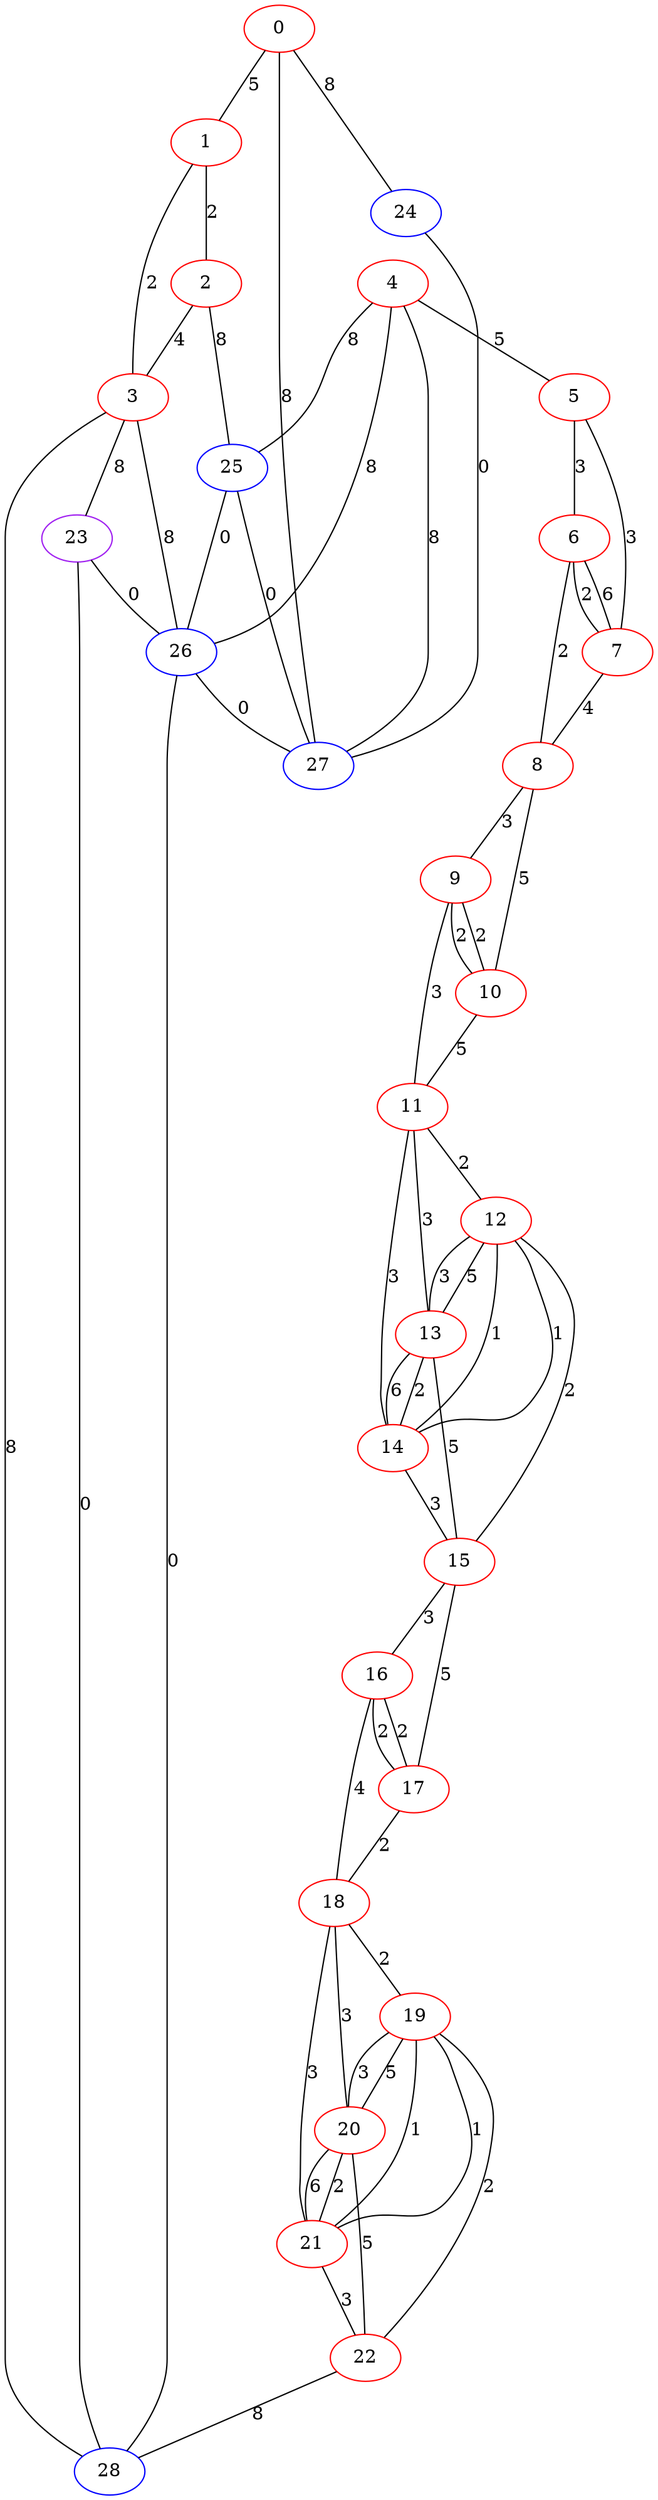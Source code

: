 graph "" {
0 [color=red, weight=1];
1 [color=red, weight=1];
2 [color=red, weight=1];
3 [color=red, weight=1];
4 [color=red, weight=1];
5 [color=red, weight=1];
6 [color=red, weight=1];
7 [color=red, weight=1];
8 [color=red, weight=1];
9 [color=red, weight=1];
10 [color=red, weight=1];
11 [color=red, weight=1];
12 [color=red, weight=1];
13 [color=red, weight=1];
14 [color=red, weight=1];
15 [color=red, weight=1];
16 [color=red, weight=1];
17 [color=red, weight=1];
18 [color=red, weight=1];
19 [color=red, weight=1];
20 [color=red, weight=1];
21 [color=red, weight=1];
22 [color=red, weight=1];
23 [color=purple, weight=4];
24 [color=blue, weight=3];
25 [color=blue, weight=3];
26 [color=blue, weight=3];
27 [color=blue, weight=3];
28 [color=blue, weight=3];
0 -- 24  [key=0, label=8];
0 -- 1  [key=0, label=5];
0 -- 27  [key=0, label=8];
1 -- 2  [key=0, label=2];
1 -- 3  [key=0, label=2];
2 -- 3  [key=0, label=4];
2 -- 25  [key=0, label=8];
3 -- 28  [key=0, label=8];
3 -- 26  [key=0, label=8];
3 -- 23  [key=0, label=8];
4 -- 25  [key=0, label=8];
4 -- 26  [key=0, label=8];
4 -- 27  [key=0, label=8];
4 -- 5  [key=0, label=5];
5 -- 6  [key=0, label=3];
5 -- 7  [key=0, label=3];
6 -- 8  [key=0, label=2];
6 -- 7  [key=0, label=6];
6 -- 7  [key=1, label=2];
7 -- 8  [key=0, label=4];
8 -- 9  [key=0, label=3];
8 -- 10  [key=0, label=5];
9 -- 10  [key=0, label=2];
9 -- 10  [key=1, label=2];
9 -- 11  [key=0, label=3];
10 -- 11  [key=0, label=5];
11 -- 12  [key=0, label=2];
11 -- 13  [key=0, label=3];
11 -- 14  [key=0, label=3];
12 -- 13  [key=0, label=3];
12 -- 13  [key=1, label=5];
12 -- 14  [key=0, label=1];
12 -- 14  [key=1, label=1];
12 -- 15  [key=0, label=2];
13 -- 14  [key=0, label=2];
13 -- 14  [key=1, label=6];
13 -- 15  [key=0, label=5];
14 -- 15  [key=0, label=3];
15 -- 16  [key=0, label=3];
15 -- 17  [key=0, label=5];
16 -- 17  [key=0, label=2];
16 -- 17  [key=1, label=2];
16 -- 18  [key=0, label=4];
17 -- 18  [key=0, label=2];
18 -- 19  [key=0, label=2];
18 -- 20  [key=0, label=3];
18 -- 21  [key=0, label=3];
19 -- 20  [key=0, label=3];
19 -- 20  [key=1, label=5];
19 -- 21  [key=0, label=1];
19 -- 21  [key=1, label=1];
19 -- 22  [key=0, label=2];
20 -- 21  [key=0, label=2];
20 -- 21  [key=1, label=6];
20 -- 22  [key=0, label=5];
21 -- 22  [key=0, label=3];
22 -- 28  [key=0, label=8];
23 -- 26  [key=0, label=0];
23 -- 28  [key=0, label=0];
24 -- 27  [key=0, label=0];
25 -- 26  [key=0, label=0];
25 -- 27  [key=0, label=0];
26 -- 27  [key=0, label=0];
26 -- 28  [key=0, label=0];
}
